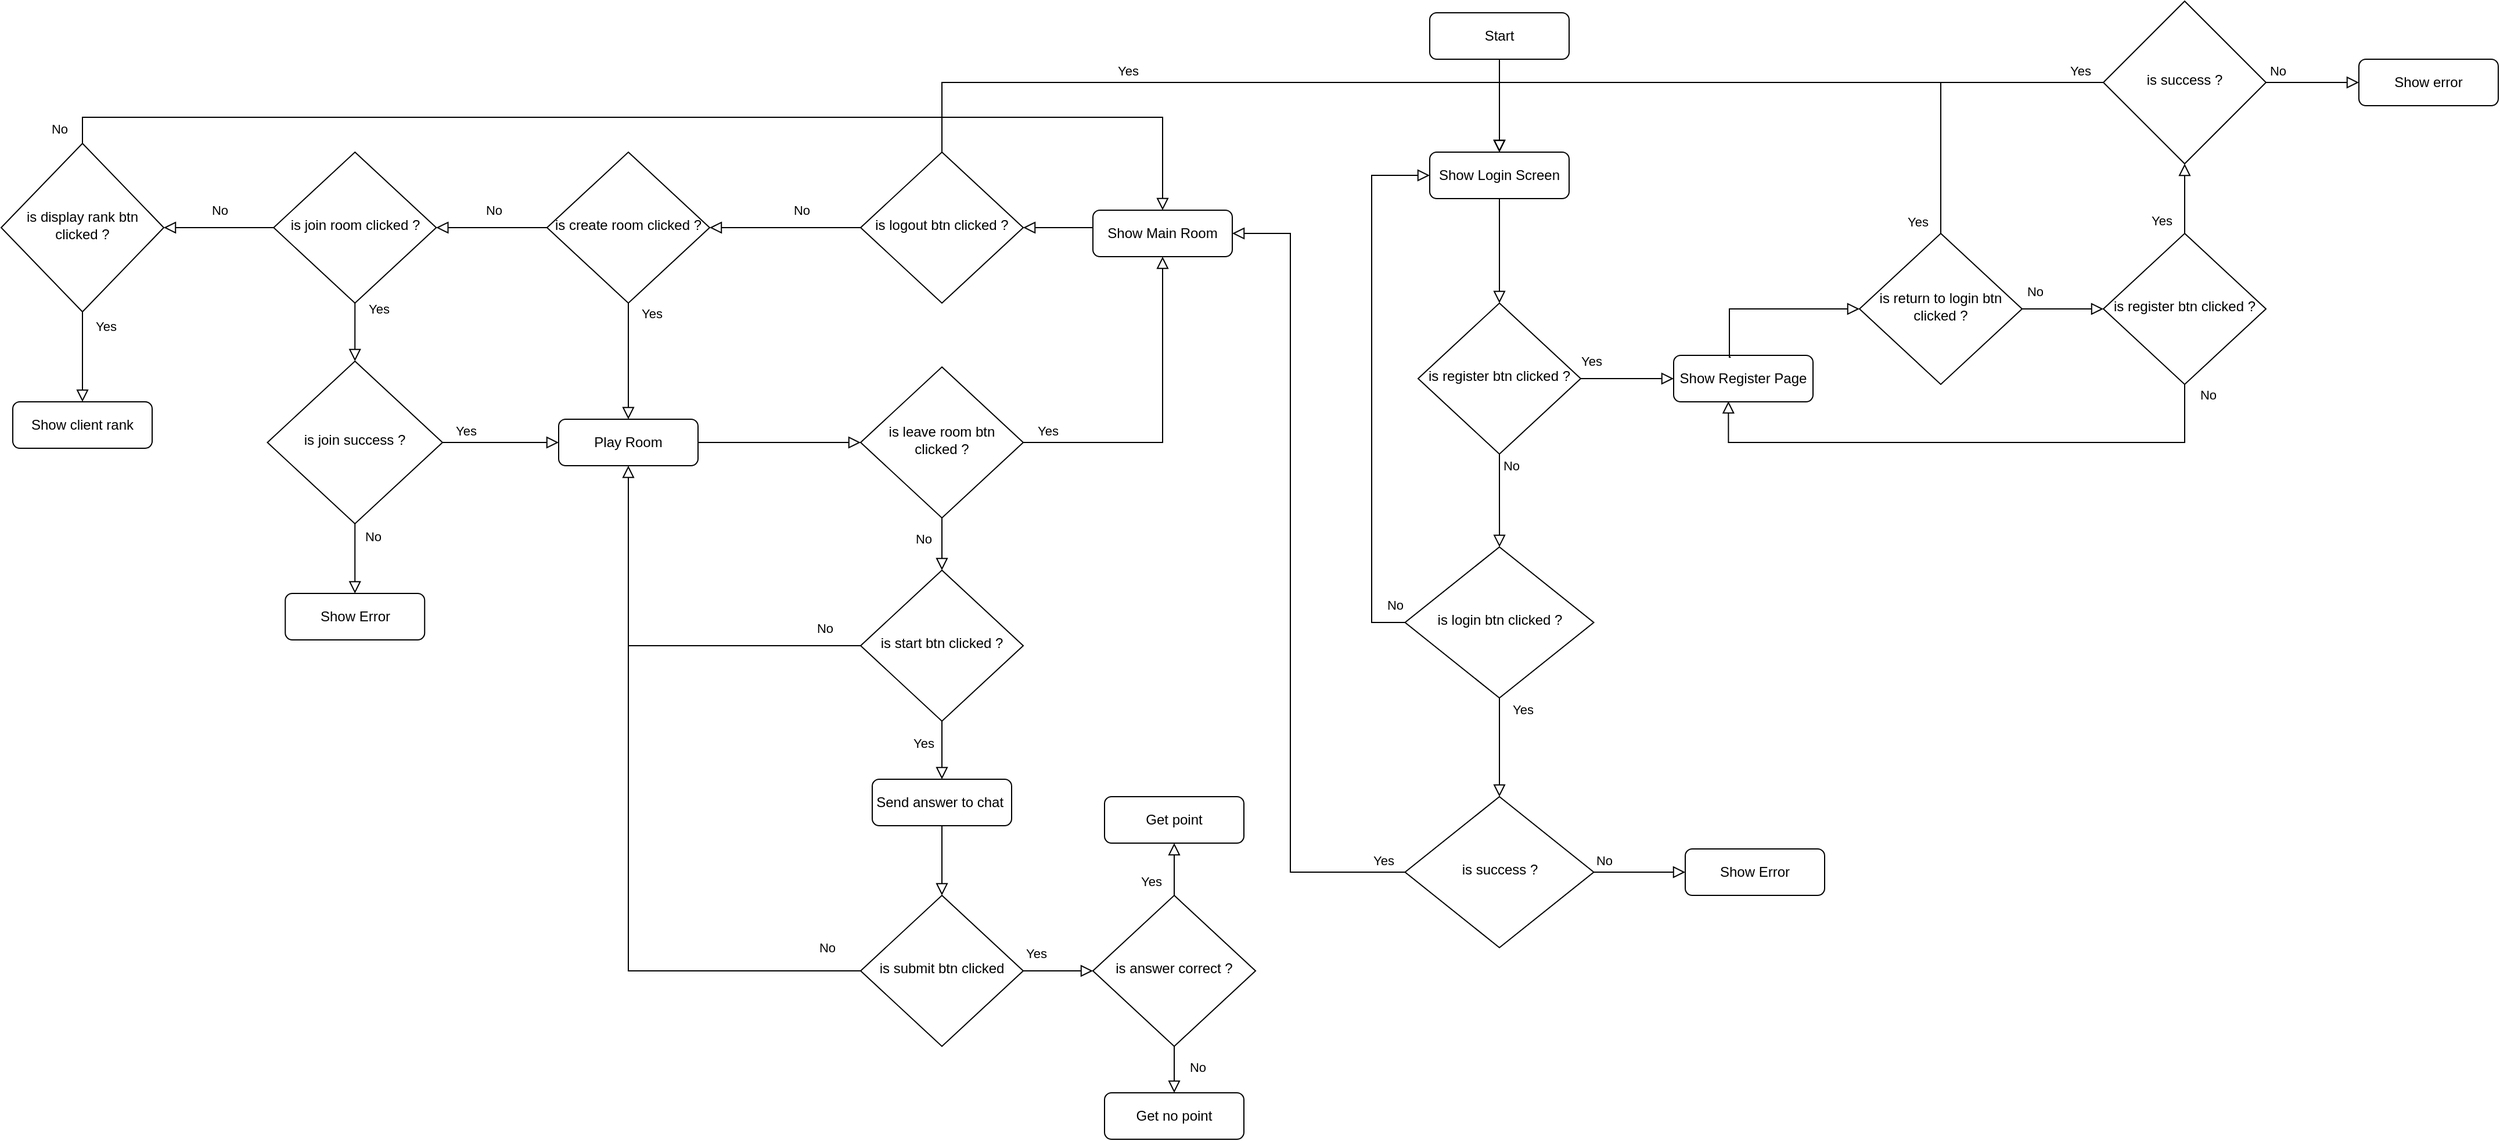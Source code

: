 <mxfile version="21.3.2" type="device">
  <diagram id="C5RBs43oDa-KdzZeNtuy" name="Page-1">
    <mxGraphModel dx="2569" dy="1658" grid="1" gridSize="10" guides="1" tooltips="1" connect="1" arrows="1" fold="1" page="1" pageScale="1" pageWidth="827" pageHeight="1169" math="0" shadow="0">
      <root>
        <mxCell id="WIyWlLk6GJQsqaUBKTNV-0" />
        <mxCell id="WIyWlLk6GJQsqaUBKTNV-1" parent="WIyWlLk6GJQsqaUBKTNV-0" />
        <mxCell id="WIyWlLk6GJQsqaUBKTNV-2" value="" style="rounded=0;html=1;jettySize=auto;orthogonalLoop=1;fontSize=11;endArrow=block;endFill=0;endSize=8;strokeWidth=1;shadow=0;labelBackgroundColor=none;edgeStyle=orthogonalEdgeStyle;" parent="WIyWlLk6GJQsqaUBKTNV-1" source="WIyWlLk6GJQsqaUBKTNV-3" target="WIyWlLk6GJQsqaUBKTNV-6" edge="1">
          <mxGeometry relative="1" as="geometry" />
        </mxCell>
        <mxCell id="WIyWlLk6GJQsqaUBKTNV-3" value="Show Login Screen" style="rounded=1;whiteSpace=wrap;html=1;fontSize=12;glass=0;strokeWidth=1;shadow=0;" parent="WIyWlLk6GJQsqaUBKTNV-1" vertex="1">
          <mxGeometry x="160" y="80" width="120" height="40" as="geometry" />
        </mxCell>
        <mxCell id="WIyWlLk6GJQsqaUBKTNV-4" value="No" style="rounded=0;html=1;jettySize=auto;orthogonalLoop=1;fontSize=11;endArrow=block;endFill=0;endSize=8;strokeWidth=1;shadow=0;labelBackgroundColor=none;edgeStyle=orthogonalEdgeStyle;" parent="WIyWlLk6GJQsqaUBKTNV-1" source="WIyWlLk6GJQsqaUBKTNV-6" target="WIyWlLk6GJQsqaUBKTNV-10" edge="1">
          <mxGeometry x="-0.749" y="10" relative="1" as="geometry">
            <mxPoint as="offset" />
          </mxGeometry>
        </mxCell>
        <mxCell id="WIyWlLk6GJQsqaUBKTNV-5" value="Yes" style="edgeStyle=orthogonalEdgeStyle;rounded=0;html=1;jettySize=auto;orthogonalLoop=1;fontSize=11;endArrow=block;endFill=0;endSize=8;strokeWidth=1;shadow=0;labelBackgroundColor=none;" parent="WIyWlLk6GJQsqaUBKTNV-1" source="WIyWlLk6GJQsqaUBKTNV-6" target="WIyWlLk6GJQsqaUBKTNV-7" edge="1">
          <mxGeometry x="-0.75" y="15" relative="1" as="geometry">
            <mxPoint x="-1" as="offset" />
          </mxGeometry>
        </mxCell>
        <mxCell id="WIyWlLk6GJQsqaUBKTNV-6" value="is register btn clicked ?" style="rhombus;whiteSpace=wrap;html=1;shadow=0;fontFamily=Helvetica;fontSize=12;align=center;strokeWidth=1;spacing=6;spacingTop=-4;" parent="WIyWlLk6GJQsqaUBKTNV-1" vertex="1">
          <mxGeometry x="150" y="210" width="140" height="130" as="geometry" />
        </mxCell>
        <mxCell id="WIyWlLk6GJQsqaUBKTNV-7" value="Show Register Page" style="rounded=1;whiteSpace=wrap;html=1;fontSize=12;glass=0;strokeWidth=1;shadow=0;" parent="WIyWlLk6GJQsqaUBKTNV-1" vertex="1">
          <mxGeometry x="370" y="255" width="120" height="40" as="geometry" />
        </mxCell>
        <mxCell id="WIyWlLk6GJQsqaUBKTNV-11" value="Show Error" style="rounded=1;whiteSpace=wrap;html=1;fontSize=12;glass=0;strokeWidth=1;shadow=0;" parent="WIyWlLk6GJQsqaUBKTNV-1" vertex="1">
          <mxGeometry x="380" y="680" width="120" height="40" as="geometry" />
        </mxCell>
        <mxCell id="WIyWlLk6GJQsqaUBKTNV-12" value="Show Main Room" style="rounded=1;whiteSpace=wrap;html=1;fontSize=12;glass=0;strokeWidth=1;shadow=0;" parent="WIyWlLk6GJQsqaUBKTNV-1" vertex="1">
          <mxGeometry x="-130" y="130" width="120" height="40" as="geometry" />
        </mxCell>
        <mxCell id="PgU1uL0J6yJZ2M55YMZ5-0" value="Start" style="rounded=1;whiteSpace=wrap;html=1;fontSize=12;glass=0;strokeWidth=1;shadow=0;" parent="WIyWlLk6GJQsqaUBKTNV-1" vertex="1">
          <mxGeometry x="160" y="-40" width="120" height="40" as="geometry" />
        </mxCell>
        <mxCell id="PgU1uL0J6yJZ2M55YMZ5-1" value="" style="rounded=0;html=1;jettySize=auto;orthogonalLoop=1;fontSize=11;endArrow=block;endFill=0;endSize=8;strokeWidth=1;shadow=0;labelBackgroundColor=none;edgeStyle=orthogonalEdgeStyle;exitX=0.5;exitY=1;exitDx=0;exitDy=0;entryX=0.5;entryY=0;entryDx=0;entryDy=0;" parent="WIyWlLk6GJQsqaUBKTNV-1" source="PgU1uL0J6yJZ2M55YMZ5-0" target="WIyWlLk6GJQsqaUBKTNV-3" edge="1">
          <mxGeometry relative="1" as="geometry">
            <mxPoint x="300" y="70" as="sourcePoint" />
            <mxPoint x="300" y="130" as="targetPoint" />
          </mxGeometry>
        </mxCell>
        <mxCell id="PgU1uL0J6yJZ2M55YMZ5-2" value="is return to login btn clicked ?" style="rhombus;whiteSpace=wrap;html=1;shadow=0;fontFamily=Helvetica;fontSize=12;align=center;strokeWidth=1;spacing=6;spacingTop=-4;" parent="WIyWlLk6GJQsqaUBKTNV-1" vertex="1">
          <mxGeometry x="530" y="150" width="140" height="130" as="geometry" />
        </mxCell>
        <mxCell id="PgU1uL0J6yJZ2M55YMZ5-4" value="" style="rounded=0;html=1;jettySize=auto;orthogonalLoop=1;fontSize=11;endArrow=block;endFill=0;endSize=8;strokeWidth=1;shadow=0;labelBackgroundColor=none;edgeStyle=orthogonalEdgeStyle;exitX=0.41;exitY=0.04;exitDx=0;exitDy=0;entryX=0;entryY=0.5;entryDx=0;entryDy=0;exitPerimeter=0;" parent="WIyWlLk6GJQsqaUBKTNV-1" source="WIyWlLk6GJQsqaUBKTNV-7" target="PgU1uL0J6yJZ2M55YMZ5-2" edge="1">
          <mxGeometry relative="1" as="geometry">
            <mxPoint x="440" y="100" as="sourcePoint" />
            <mxPoint x="440" y="160" as="targetPoint" />
            <Array as="points">
              <mxPoint x="418" y="257" />
              <mxPoint x="418" y="215" />
            </Array>
          </mxGeometry>
        </mxCell>
        <mxCell id="PgU1uL0J6yJZ2M55YMZ5-5" value="Yes" style="edgeStyle=orthogonalEdgeStyle;rounded=0;html=1;jettySize=auto;orthogonalLoop=1;fontSize=11;endArrow=block;endFill=0;endSize=8;strokeWidth=1;shadow=0;labelBackgroundColor=none;exitX=0.5;exitY=0;exitDx=0;exitDy=0;entryX=0.5;entryY=0;entryDx=0;entryDy=0;" parent="WIyWlLk6GJQsqaUBKTNV-1" source="PgU1uL0J6yJZ2M55YMZ5-2" target="WIyWlLk6GJQsqaUBKTNV-3" edge="1">
          <mxGeometry x="-0.965" y="20" relative="1" as="geometry">
            <mxPoint as="offset" />
            <mxPoint x="680" y="150" as="sourcePoint" />
            <mxPoint x="720" y="20" as="targetPoint" />
            <Array as="points">
              <mxPoint x="600" y="20" />
              <mxPoint x="220" y="20" />
            </Array>
          </mxGeometry>
        </mxCell>
        <mxCell id="PgU1uL0J6yJZ2M55YMZ5-9" value="is logout btn clicked ?" style="rhombus;whiteSpace=wrap;html=1;shadow=0;fontFamily=Helvetica;fontSize=12;align=center;strokeWidth=1;spacing=6;spacingTop=-4;" parent="WIyWlLk6GJQsqaUBKTNV-1" vertex="1">
          <mxGeometry x="-330" y="80" width="140" height="130" as="geometry" />
        </mxCell>
        <mxCell id="PgU1uL0J6yJZ2M55YMZ5-11" value="" style="rounded=0;html=1;jettySize=auto;orthogonalLoop=1;fontSize=11;endArrow=block;endFill=0;endSize=8;strokeWidth=1;shadow=0;labelBackgroundColor=none;edgeStyle=orthogonalEdgeStyle;entryX=1;entryY=0.5;entryDx=0;entryDy=0;exitX=0;exitY=0.5;exitDx=0;exitDy=0;" parent="WIyWlLk6GJQsqaUBKTNV-1" source="WIyWlLk6GJQsqaUBKTNV-12" target="PgU1uL0J6yJZ2M55YMZ5-9" edge="1">
          <mxGeometry relative="1" as="geometry">
            <mxPoint x="230" y="130" as="sourcePoint" />
            <mxPoint x="230" y="190" as="targetPoint" />
            <Array as="points">
              <mxPoint x="-130" y="145" />
            </Array>
          </mxGeometry>
        </mxCell>
        <mxCell id="PgU1uL0J6yJZ2M55YMZ5-14" value="Yes" style="edgeStyle=orthogonalEdgeStyle;rounded=0;html=1;jettySize=auto;orthogonalLoop=1;fontSize=11;endArrow=block;endFill=0;endSize=8;strokeWidth=1;shadow=0;labelBackgroundColor=none;exitX=0.5;exitY=0;exitDx=0;exitDy=0;" parent="WIyWlLk6GJQsqaUBKTNV-1" source="PgU1uL0J6yJZ2M55YMZ5-9" edge="1">
          <mxGeometry x="-0.267" y="10" relative="1" as="geometry">
            <mxPoint as="offset" />
            <mxPoint x="-260" y="180" as="sourcePoint" />
            <mxPoint x="220" y="80" as="targetPoint" />
            <Array as="points">
              <mxPoint x="-260" y="20" />
              <mxPoint x="220" y="20" />
            </Array>
          </mxGeometry>
        </mxCell>
        <mxCell id="PgU1uL0J6yJZ2M55YMZ5-16" value="No" style="edgeStyle=orthogonalEdgeStyle;rounded=0;html=1;jettySize=auto;orthogonalLoop=1;fontSize=11;endArrow=block;endFill=0;endSize=8;strokeWidth=1;shadow=0;labelBackgroundColor=none;entryX=1;entryY=0.5;entryDx=0;entryDy=0;exitX=0;exitY=0.5;exitDx=0;exitDy=0;" parent="WIyWlLk6GJQsqaUBKTNV-1" source="PgU1uL0J6yJZ2M55YMZ5-9" target="PgU1uL0J6yJZ2M55YMZ5-18" edge="1">
          <mxGeometry x="-0.231" y="-15" relative="1" as="geometry">
            <mxPoint x="-1" as="offset" />
            <mxPoint x="-310" y="225" as="sourcePoint" />
            <mxPoint x="-430" y="90" as="targetPoint" />
            <Array as="points">
              <mxPoint x="-390" y="145" />
              <mxPoint x="-390" y="145" />
            </Array>
          </mxGeometry>
        </mxCell>
        <mxCell id="PgU1uL0J6yJZ2M55YMZ5-18" value="is create room clicked ?" style="rhombus;whiteSpace=wrap;html=1;shadow=0;fontFamily=Helvetica;fontSize=12;align=center;strokeWidth=1;spacing=6;spacingTop=-4;" parent="WIyWlLk6GJQsqaUBKTNV-1" vertex="1">
          <mxGeometry x="-600" y="80" width="140" height="130" as="geometry" />
        </mxCell>
        <mxCell id="PgU1uL0J6yJZ2M55YMZ5-20" value="Play Room" style="rounded=1;whiteSpace=wrap;html=1;fontSize=12;glass=0;strokeWidth=1;shadow=0;" parent="WIyWlLk6GJQsqaUBKTNV-1" vertex="1">
          <mxGeometry x="-590" y="310" width="120" height="40" as="geometry" />
        </mxCell>
        <mxCell id="PgU1uL0J6yJZ2M55YMZ5-23" value="Yes" style="edgeStyle=orthogonalEdgeStyle;rounded=0;html=1;jettySize=auto;orthogonalLoop=1;fontSize=11;endArrow=block;endFill=0;endSize=8;strokeWidth=1;shadow=0;labelBackgroundColor=none;exitX=0.5;exitY=1;exitDx=0;exitDy=0;entryX=0.5;entryY=0;entryDx=0;entryDy=0;" parent="WIyWlLk6GJQsqaUBKTNV-1" source="PgU1uL0J6yJZ2M55YMZ5-18" target="PgU1uL0J6yJZ2M55YMZ5-20" edge="1">
          <mxGeometry x="-0.818" y="20" relative="1" as="geometry">
            <mxPoint as="offset" />
            <mxPoint x="-31" y="545" as="sourcePoint" />
            <mxPoint x="-410" y="520" as="targetPoint" />
            <Array as="points" />
          </mxGeometry>
        </mxCell>
        <mxCell id="PgU1uL0J6yJZ2M55YMZ5-26" value="No" style="edgeStyle=orthogonalEdgeStyle;rounded=0;html=1;jettySize=auto;orthogonalLoop=1;fontSize=11;endArrow=block;endFill=0;endSize=8;strokeWidth=1;shadow=0;labelBackgroundColor=none;exitX=0;exitY=0.5;exitDx=0;exitDy=0;entryX=1;entryY=0.5;entryDx=0;entryDy=0;" parent="WIyWlLk6GJQsqaUBKTNV-1" source="PgU1uL0J6yJZ2M55YMZ5-18" target="PgU1uL0J6yJZ2M55YMZ5-27" edge="1">
          <mxGeometry y="-15" relative="1" as="geometry">
            <mxPoint x="1" as="offset" />
            <mxPoint x="-413" y="190" as="sourcePoint" />
            <mxPoint x="-670" y="360" as="targetPoint" />
            <Array as="points">
              <mxPoint x="-610" y="145" />
              <mxPoint x="-610" y="145" />
            </Array>
          </mxGeometry>
        </mxCell>
        <mxCell id="PgU1uL0J6yJZ2M55YMZ5-27" value="is join room clicked ?" style="rhombus;whiteSpace=wrap;html=1;shadow=0;fontFamily=Helvetica;fontSize=12;align=center;strokeWidth=1;spacing=6;spacingTop=-4;" parent="WIyWlLk6GJQsqaUBKTNV-1" vertex="1">
          <mxGeometry x="-835.38" y="80" width="140" height="130" as="geometry" />
        </mxCell>
        <mxCell id="PgU1uL0J6yJZ2M55YMZ5-29" value="is join success ?" style="rhombus;whiteSpace=wrap;html=1;shadow=0;fontFamily=Helvetica;fontSize=12;align=center;strokeWidth=1;spacing=6;spacingTop=-4;" parent="WIyWlLk6GJQsqaUBKTNV-1" vertex="1">
          <mxGeometry x="-840.77" y="260" width="150.77" height="140" as="geometry" />
        </mxCell>
        <mxCell id="PgU1uL0J6yJZ2M55YMZ5-33" value="Show Error" style="rounded=1;whiteSpace=wrap;html=1;fontSize=12;glass=0;strokeWidth=1;shadow=0;" parent="WIyWlLk6GJQsqaUBKTNV-1" vertex="1">
          <mxGeometry x="-825.38" y="460" width="120" height="40" as="geometry" />
        </mxCell>
        <mxCell id="PgU1uL0J6yJZ2M55YMZ5-35" value="is leave room btn clicked ?" style="rhombus;whiteSpace=wrap;html=1;shadow=0;fontFamily=Helvetica;fontSize=12;align=center;strokeWidth=1;spacing=6;spacingTop=-4;" parent="WIyWlLk6GJQsqaUBKTNV-1" vertex="1">
          <mxGeometry x="-330" y="265" width="140" height="130" as="geometry" />
        </mxCell>
        <mxCell id="QiD0VKjQf3TSek_JX0Z--0" value="No" style="rounded=0;html=1;jettySize=auto;orthogonalLoop=1;fontSize=11;endArrow=block;endFill=0;endSize=8;strokeWidth=1;shadow=0;labelBackgroundColor=none;edgeStyle=orthogonalEdgeStyle;exitX=0;exitY=0.5;exitDx=0;exitDy=0;" edge="1" parent="WIyWlLk6GJQsqaUBKTNV-1" source="WIyWlLk6GJQsqaUBKTNV-10">
          <mxGeometry x="-0.962" y="-15" relative="1" as="geometry">
            <mxPoint as="offset" />
            <Array as="points">
              <mxPoint x="110" y="485" />
              <mxPoint x="110" y="100" />
            </Array>
            <mxPoint x="311" y="435" as="sourcePoint" />
            <mxPoint x="160" y="100" as="targetPoint" />
          </mxGeometry>
        </mxCell>
        <mxCell id="QiD0VKjQf3TSek_JX0Z--1" value="is success ?" style="rhombus;whiteSpace=wrap;html=1;shadow=0;fontFamily=Helvetica;fontSize=12;align=center;strokeWidth=1;spacing=6;spacingTop=-4;" vertex="1" parent="WIyWlLk6GJQsqaUBKTNV-1">
          <mxGeometry x="138.75" y="635" width="162.5" height="130" as="geometry" />
        </mxCell>
        <mxCell id="QiD0VKjQf3TSek_JX0Z--10" value="No" style="rounded=0;html=1;jettySize=auto;orthogonalLoop=1;fontSize=11;endArrow=block;endFill=0;endSize=8;strokeWidth=1;shadow=0;labelBackgroundColor=none;edgeStyle=orthogonalEdgeStyle;entryX=0;entryY=0.5;entryDx=0;entryDy=0;exitX=1;exitY=0.5;exitDx=0;exitDy=0;" edge="1" parent="WIyWlLk6GJQsqaUBKTNV-1" source="QiD0VKjQf3TSek_JX0Z--1" target="WIyWlLk6GJQsqaUBKTNV-11">
          <mxGeometry x="-0.778" y="10" relative="1" as="geometry">
            <mxPoint as="offset" />
            <mxPoint x="301.25" y="610" as="sourcePoint" />
            <mxPoint x="301.25" y="660" as="targetPoint" />
          </mxGeometry>
        </mxCell>
        <mxCell id="QiD0VKjQf3TSek_JX0Z--11" value="Yes" style="rounded=0;html=1;jettySize=auto;orthogonalLoop=1;fontSize=11;endArrow=block;endFill=0;endSize=8;strokeWidth=1;shadow=0;labelBackgroundColor=none;edgeStyle=orthogonalEdgeStyle;exitX=0;exitY=0.5;exitDx=0;exitDy=0;entryX=1;entryY=0.5;entryDx=0;entryDy=0;" edge="1" parent="WIyWlLk6GJQsqaUBKTNV-1" source="QiD0VKjQf3TSek_JX0Z--1" target="WIyWlLk6GJQsqaUBKTNV-12">
          <mxGeometry x="-0.946" y="-10" relative="1" as="geometry">
            <mxPoint as="offset" />
            <mxPoint x="40" y="600" as="sourcePoint" />
            <mxPoint x="40" y="550" as="targetPoint" />
            <Array as="points">
              <mxPoint x="40" y="700" />
              <mxPoint x="40" y="150" />
            </Array>
          </mxGeometry>
        </mxCell>
        <mxCell id="QiD0VKjQf3TSek_JX0Z--12" value="No" style="edgeStyle=orthogonalEdgeStyle;rounded=0;html=1;jettySize=auto;orthogonalLoop=1;fontSize=11;endArrow=block;endFill=0;endSize=8;strokeWidth=1;shadow=0;labelBackgroundColor=none;exitX=1;exitY=0.5;exitDx=0;exitDy=0;entryX=0;entryY=0.5;entryDx=0;entryDy=0;" edge="1" parent="WIyWlLk6GJQsqaUBKTNV-1" source="PgU1uL0J6yJZ2M55YMZ5-2" target="QiD0VKjQf3TSek_JX0Z--13">
          <mxGeometry x="-0.714" y="15" relative="1" as="geometry">
            <mxPoint x="1" as="offset" />
            <mxPoint x="660" y="114.5" as="sourcePoint" />
            <mxPoint x="740" y="114.5" as="targetPoint" />
            <Array as="points">
              <mxPoint x="710" y="215" />
              <mxPoint x="710" y="215" />
            </Array>
          </mxGeometry>
        </mxCell>
        <mxCell id="QiD0VKjQf3TSek_JX0Z--13" value="is register btn clicked ?" style="rhombus;whiteSpace=wrap;html=1;shadow=0;fontFamily=Helvetica;fontSize=12;align=center;strokeWidth=1;spacing=6;spacingTop=-4;" vertex="1" parent="WIyWlLk6GJQsqaUBKTNV-1">
          <mxGeometry x="740" y="150" width="140" height="130" as="geometry" />
        </mxCell>
        <mxCell id="QiD0VKjQf3TSek_JX0Z--16" value="is success ?" style="rhombus;whiteSpace=wrap;html=1;shadow=0;fontFamily=Helvetica;fontSize=12;align=center;strokeWidth=1;spacing=6;spacingTop=-4;" vertex="1" parent="WIyWlLk6GJQsqaUBKTNV-1">
          <mxGeometry x="740" y="-50" width="140" height="140" as="geometry" />
        </mxCell>
        <mxCell id="QiD0VKjQf3TSek_JX0Z--17" value="" style="rounded=0;html=1;jettySize=auto;orthogonalLoop=1;fontSize=11;endArrow=block;endFill=0;endSize=8;strokeWidth=1;shadow=0;labelBackgroundColor=none;edgeStyle=orthogonalEdgeStyle;" edge="1" parent="WIyWlLk6GJQsqaUBKTNV-1" target="WIyWlLk6GJQsqaUBKTNV-10">
          <mxGeometry relative="1" as="geometry">
            <mxPoint x="219.5" y="490" as="sourcePoint" />
            <mxPoint x="219.5" y="550" as="targetPoint" />
          </mxGeometry>
        </mxCell>
        <mxCell id="WIyWlLk6GJQsqaUBKTNV-10" value="is login btn clicked ?" style="rhombus;whiteSpace=wrap;html=1;shadow=0;fontFamily=Helvetica;fontSize=12;align=center;strokeWidth=1;spacing=6;spacingTop=-4;" parent="WIyWlLk6GJQsqaUBKTNV-1" vertex="1">
          <mxGeometry x="138.75" y="420" width="162.5" height="130" as="geometry" />
        </mxCell>
        <mxCell id="QiD0VKjQf3TSek_JX0Z--18" value="" style="rounded=0;html=1;jettySize=auto;orthogonalLoop=1;fontSize=11;endArrow=block;endFill=0;endSize=8;strokeWidth=1;shadow=0;labelBackgroundColor=none;edgeStyle=orthogonalEdgeStyle;exitX=0.5;exitY=1;exitDx=0;exitDy=0;entryX=0.5;entryY=0;entryDx=0;entryDy=0;" edge="1" parent="WIyWlLk6GJQsqaUBKTNV-1" source="WIyWlLk6GJQsqaUBKTNV-10" target="QiD0VKjQf3TSek_JX0Z--1">
          <mxGeometry y="20" relative="1" as="geometry">
            <mxPoint as="offset" />
            <mxPoint x="260" y="545" as="sourcePoint" />
            <mxPoint x="260" y="625" as="targetPoint" />
            <Array as="points">
              <mxPoint x="220" y="590" />
              <mxPoint x="220" y="590" />
            </Array>
          </mxGeometry>
        </mxCell>
        <mxCell id="QiD0VKjQf3TSek_JX0Z--71" value="Yes" style="edgeLabel;html=1;align=center;verticalAlign=middle;resizable=0;points=[];" vertex="1" connectable="0" parent="QiD0VKjQf3TSek_JX0Z--18">
          <mxGeometry x="-0.236" y="3" relative="1" as="geometry">
            <mxPoint x="17" y="-23" as="offset" />
          </mxGeometry>
        </mxCell>
        <mxCell id="QiD0VKjQf3TSek_JX0Z--19" value="Yes" style="rounded=0;html=1;jettySize=auto;orthogonalLoop=1;fontSize=11;endArrow=block;endFill=0;endSize=8;strokeWidth=1;shadow=0;labelBackgroundColor=none;edgeStyle=orthogonalEdgeStyle;exitX=0.5;exitY=0;exitDx=0;exitDy=0;entryX=0.5;entryY=1;entryDx=0;entryDy=0;" edge="1" parent="WIyWlLk6GJQsqaUBKTNV-1" source="QiD0VKjQf3TSek_JX0Z--13" target="QiD0VKjQf3TSek_JX0Z--16">
          <mxGeometry x="-0.667" y="20" relative="1" as="geometry">
            <mxPoint y="-1" as="offset" />
            <mxPoint x="919.5" y="120" as="sourcePoint" />
            <mxPoint x="919.5" y="40" as="targetPoint" />
          </mxGeometry>
        </mxCell>
        <mxCell id="QiD0VKjQf3TSek_JX0Z--20" value="" style="endArrow=none;html=1;rounded=0;entryX=0;entryY=0.5;entryDx=0;entryDy=0;" edge="1" parent="WIyWlLk6GJQsqaUBKTNV-1" target="QiD0VKjQf3TSek_JX0Z--16">
          <mxGeometry width="50" height="50" relative="1" as="geometry">
            <mxPoint x="600" y="20" as="sourcePoint" />
            <mxPoint x="650" y="190" as="targetPoint" />
          </mxGeometry>
        </mxCell>
        <mxCell id="QiD0VKjQf3TSek_JX0Z--21" value="Yes" style="edgeLabel;html=1;align=center;verticalAlign=middle;resizable=0;points=[];" vertex="1" connectable="0" parent="QiD0VKjQf3TSek_JX0Z--20">
          <mxGeometry x="0.148" relative="1" as="geometry">
            <mxPoint x="39" y="-10" as="offset" />
          </mxGeometry>
        </mxCell>
        <mxCell id="QiD0VKjQf3TSek_JX0Z--22" value="No" style="rounded=0;html=1;jettySize=auto;orthogonalLoop=1;fontSize=11;endArrow=block;endFill=0;endSize=8;strokeWidth=1;shadow=0;labelBackgroundColor=none;edgeStyle=orthogonalEdgeStyle;exitX=1;exitY=0.5;exitDx=0;exitDy=0;entryX=0;entryY=0.5;entryDx=0;entryDy=0;" edge="1" parent="WIyWlLk6GJQsqaUBKTNV-1" source="QiD0VKjQf3TSek_JX0Z--16" target="QiD0VKjQf3TSek_JX0Z--23">
          <mxGeometry x="-0.75" y="10" relative="1" as="geometry">
            <mxPoint as="offset" />
            <mxPoint x="820" y="160" as="sourcePoint" />
            <mxPoint x="960" y="20" as="targetPoint" />
          </mxGeometry>
        </mxCell>
        <mxCell id="QiD0VKjQf3TSek_JX0Z--23" value="Show error" style="rounded=1;whiteSpace=wrap;html=1;fontSize=12;glass=0;strokeWidth=1;shadow=0;" vertex="1" parent="WIyWlLk6GJQsqaUBKTNV-1">
          <mxGeometry x="960" width="120" height="40" as="geometry" />
        </mxCell>
        <mxCell id="QiD0VKjQf3TSek_JX0Z--25" value="" style="edgeStyle=orthogonalEdgeStyle;rounded=0;html=1;jettySize=auto;orthogonalLoop=1;fontSize=11;endArrow=block;endFill=0;endSize=8;strokeWidth=1;shadow=0;labelBackgroundColor=none;exitX=1;exitY=0.5;exitDx=0;exitDy=0;entryX=0;entryY=0.5;entryDx=0;entryDy=0;" edge="1" parent="WIyWlLk6GJQsqaUBKTNV-1" source="PgU1uL0J6yJZ2M55YMZ5-20" target="PgU1uL0J6yJZ2M55YMZ5-35">
          <mxGeometry x="-0.882" y="10" relative="1" as="geometry">
            <mxPoint as="offset" />
            <mxPoint x="-430" y="220" as="sourcePoint" />
            <mxPoint x="-310" y="470" as="targetPoint" />
            <Array as="points" />
          </mxGeometry>
        </mxCell>
        <mxCell id="QiD0VKjQf3TSek_JX0Z--26" value="Yes" style="edgeStyle=orthogonalEdgeStyle;rounded=0;html=1;jettySize=auto;orthogonalLoop=1;fontSize=11;endArrow=block;endFill=0;endSize=8;strokeWidth=1;shadow=0;labelBackgroundColor=none;entryX=0.5;entryY=1;entryDx=0;entryDy=0;exitX=1;exitY=0.5;exitDx=0;exitDy=0;" edge="1" parent="WIyWlLk6GJQsqaUBKTNV-1" source="PgU1uL0J6yJZ2M55YMZ5-35" target="WIyWlLk6GJQsqaUBKTNV-12">
          <mxGeometry x="-0.857" y="10" relative="1" as="geometry">
            <mxPoint x="1" as="offset" />
            <mxPoint x="-190" y="360" as="sourcePoint" />
            <mxPoint x="-60" y="360" as="targetPoint" />
            <Array as="points">
              <mxPoint x="-70" y="330" />
            </Array>
          </mxGeometry>
        </mxCell>
        <mxCell id="QiD0VKjQf3TSek_JX0Z--41" value="is submit btn clicked" style="rhombus;whiteSpace=wrap;html=1;shadow=0;fontFamily=Helvetica;fontSize=12;align=center;strokeWidth=1;spacing=6;spacingTop=-4;" vertex="1" parent="WIyWlLk6GJQsqaUBKTNV-1">
          <mxGeometry x="-330" y="720" width="140" height="130" as="geometry" />
        </mxCell>
        <mxCell id="QiD0VKjQf3TSek_JX0Z--43" value="is answer correct ?" style="rhombus;whiteSpace=wrap;html=1;shadow=0;fontFamily=Helvetica;fontSize=12;align=center;strokeWidth=1;spacing=6;spacingTop=-4;" vertex="1" parent="WIyWlLk6GJQsqaUBKTNV-1">
          <mxGeometry x="-130" y="720" width="140" height="130" as="geometry" />
        </mxCell>
        <mxCell id="QiD0VKjQf3TSek_JX0Z--44" value="Get point" style="rounded=1;whiteSpace=wrap;html=1;fontSize=12;glass=0;strokeWidth=1;shadow=0;" vertex="1" parent="WIyWlLk6GJQsqaUBKTNV-1">
          <mxGeometry x="-120" y="635" width="120" height="40" as="geometry" />
        </mxCell>
        <mxCell id="QiD0VKjQf3TSek_JX0Z--45" value="Yes" style="edgeStyle=orthogonalEdgeStyle;rounded=0;html=1;jettySize=auto;orthogonalLoop=1;fontSize=11;endArrow=block;endFill=0;endSize=8;strokeWidth=1;shadow=0;labelBackgroundColor=none;exitX=0.5;exitY=0;exitDx=0;exitDy=0;entryX=0.5;entryY=1;entryDx=0;entryDy=0;" edge="1" parent="WIyWlLk6GJQsqaUBKTNV-1" source="QiD0VKjQf3TSek_JX0Z--43" target="QiD0VKjQf3TSek_JX0Z--44">
          <mxGeometry x="-0.455" y="20" relative="1" as="geometry">
            <mxPoint as="offset" />
            <mxPoint x="-70" y="874.52" as="sourcePoint" />
            <mxPoint x="20" y="874.52" as="targetPoint" />
            <Array as="points" />
          </mxGeometry>
        </mxCell>
        <mxCell id="QiD0VKjQf3TSek_JX0Z--46" value="Get no point" style="rounded=1;whiteSpace=wrap;html=1;fontSize=12;glass=0;strokeWidth=1;shadow=0;" vertex="1" parent="WIyWlLk6GJQsqaUBKTNV-1">
          <mxGeometry x="-120" y="890" width="120" height="40" as="geometry" />
        </mxCell>
        <mxCell id="QiD0VKjQf3TSek_JX0Z--47" value="No" style="edgeStyle=orthogonalEdgeStyle;rounded=0;html=1;jettySize=auto;orthogonalLoop=1;fontSize=11;endArrow=block;endFill=0;endSize=8;strokeWidth=1;shadow=0;labelBackgroundColor=none;exitX=0.5;exitY=1;exitDx=0;exitDy=0;entryX=0.5;entryY=0;entryDx=0;entryDy=0;" edge="1" parent="WIyWlLk6GJQsqaUBKTNV-1" source="QiD0VKjQf3TSek_JX0Z--43" target="QiD0VKjQf3TSek_JX0Z--46">
          <mxGeometry x="-0.111" y="20" relative="1" as="geometry">
            <mxPoint as="offset" />
            <mxPoint x="-190" y="990" as="sourcePoint" />
            <mxPoint x="-60" y="990" as="targetPoint" />
            <Array as="points" />
          </mxGeometry>
        </mxCell>
        <mxCell id="QiD0VKjQf3TSek_JX0Z--51" value="No" style="edgeStyle=orthogonalEdgeStyle;rounded=0;html=1;jettySize=auto;orthogonalLoop=1;fontSize=11;endArrow=block;endFill=0;endSize=8;strokeWidth=1;shadow=0;labelBackgroundColor=none;entryX=0.5;entryY=0;entryDx=0;entryDy=0;exitX=0.5;exitY=1;exitDx=0;exitDy=0;" edge="1" parent="WIyWlLk6GJQsqaUBKTNV-1" source="PgU1uL0J6yJZ2M55YMZ5-35" target="QiD0VKjQf3TSek_JX0Z--52">
          <mxGeometry x="-0.231" y="-15" relative="1" as="geometry">
            <mxPoint x="-1" as="offset" />
            <mxPoint x="-390" y="420" as="sourcePoint" />
            <mxPoint x="-520" y="420" as="targetPoint" />
            <Array as="points" />
          </mxGeometry>
        </mxCell>
        <mxCell id="QiD0VKjQf3TSek_JX0Z--52" value="is start btn clicked ?" style="rhombus;whiteSpace=wrap;html=1;shadow=0;fontFamily=Helvetica;fontSize=12;align=center;strokeWidth=1;spacing=6;spacingTop=-4;" vertex="1" parent="WIyWlLk6GJQsqaUBKTNV-1">
          <mxGeometry x="-330" y="440" width="140" height="130" as="geometry" />
        </mxCell>
        <mxCell id="QiD0VKjQf3TSek_JX0Z--53" value="No" style="edgeStyle=orthogonalEdgeStyle;rounded=0;html=1;jettySize=auto;orthogonalLoop=1;fontSize=11;endArrow=block;endFill=0;endSize=8;strokeWidth=1;shadow=0;labelBackgroundColor=none;entryX=0.5;entryY=1;entryDx=0;entryDy=0;exitX=0;exitY=0.5;exitDx=0;exitDy=0;" edge="1" parent="WIyWlLk6GJQsqaUBKTNV-1" source="QiD0VKjQf3TSek_JX0Z--52" target="PgU1uL0J6yJZ2M55YMZ5-20">
          <mxGeometry x="-0.831" y="-15" relative="1" as="geometry">
            <mxPoint x="-1" as="offset" />
            <mxPoint x="-400" y="405" as="sourcePoint" />
            <mxPoint x="-400" y="470" as="targetPoint" />
            <Array as="points" />
          </mxGeometry>
        </mxCell>
        <mxCell id="QiD0VKjQf3TSek_JX0Z--54" value="Send answer to chat&amp;nbsp;" style="rounded=1;whiteSpace=wrap;html=1;fontSize=12;glass=0;strokeWidth=1;shadow=0;" vertex="1" parent="WIyWlLk6GJQsqaUBKTNV-1">
          <mxGeometry x="-320" y="620" width="120" height="40" as="geometry" />
        </mxCell>
        <mxCell id="QiD0VKjQf3TSek_JX0Z--55" value="Yes" style="edgeStyle=orthogonalEdgeStyle;rounded=0;html=1;jettySize=auto;orthogonalLoop=1;fontSize=11;endArrow=block;endFill=0;endSize=8;strokeWidth=1;shadow=0;labelBackgroundColor=none;entryX=0.5;entryY=0;entryDx=0;entryDy=0;exitX=0.5;exitY=1;exitDx=0;exitDy=0;" edge="1" parent="WIyWlLk6GJQsqaUBKTNV-1" source="QiD0VKjQf3TSek_JX0Z--52" target="QiD0VKjQf3TSek_JX0Z--54">
          <mxGeometry x="-0.231" y="-15" relative="1" as="geometry">
            <mxPoint x="-1" as="offset" />
            <mxPoint x="-250" y="570" as="sourcePoint" />
            <mxPoint x="-250" y="615" as="targetPoint" />
            <Array as="points" />
          </mxGeometry>
        </mxCell>
        <mxCell id="QiD0VKjQf3TSek_JX0Z--56" value="" style="edgeStyle=orthogonalEdgeStyle;rounded=0;html=1;jettySize=auto;orthogonalLoop=1;fontSize=11;endArrow=block;endFill=0;endSize=8;strokeWidth=1;shadow=0;labelBackgroundColor=none;exitX=0.5;exitY=1;exitDx=0;exitDy=0;" edge="1" parent="WIyWlLk6GJQsqaUBKTNV-1" source="QiD0VKjQf3TSek_JX0Z--54" target="QiD0VKjQf3TSek_JX0Z--41">
          <mxGeometry x="-0.231" y="-15" relative="1" as="geometry">
            <mxPoint x="-1" as="offset" />
            <mxPoint x="-230" y="675" as="sourcePoint" />
            <mxPoint x="-230" y="725" as="targetPoint" />
            <Array as="points" />
          </mxGeometry>
        </mxCell>
        <mxCell id="QiD0VKjQf3TSek_JX0Z--57" value="Yes" style="edgeStyle=orthogonalEdgeStyle;rounded=0;html=1;jettySize=auto;orthogonalLoop=1;fontSize=11;endArrow=block;endFill=0;endSize=8;strokeWidth=1;shadow=0;labelBackgroundColor=none;exitX=1;exitY=0.5;exitDx=0;exitDy=0;entryX=0;entryY=0.5;entryDx=0;entryDy=0;" edge="1" parent="WIyWlLk6GJQsqaUBKTNV-1" source="QiD0VKjQf3TSek_JX0Z--41" target="QiD0VKjQf3TSek_JX0Z--43">
          <mxGeometry x="-0.667" y="15" relative="1" as="geometry">
            <mxPoint x="1" as="offset" />
            <mxPoint x="-170" y="770" as="sourcePoint" />
            <mxPoint x="-170" y="710" as="targetPoint" />
            <Array as="points" />
          </mxGeometry>
        </mxCell>
        <mxCell id="QiD0VKjQf3TSek_JX0Z--59" value="" style="endArrow=none;html=1;rounded=0;exitX=0;exitY=0.5;exitDx=0;exitDy=0;" edge="1" parent="WIyWlLk6GJQsqaUBKTNV-1" source="QiD0VKjQf3TSek_JX0Z--41">
          <mxGeometry width="50" height="50" relative="1" as="geometry">
            <mxPoint x="-270" y="570" as="sourcePoint" />
            <mxPoint x="-530" y="500" as="targetPoint" />
            <Array as="points">
              <mxPoint x="-530" y="785" />
            </Array>
          </mxGeometry>
        </mxCell>
        <mxCell id="QiD0VKjQf3TSek_JX0Z--60" value="No" style="edgeLabel;html=1;align=center;verticalAlign=middle;resizable=0;points=[];" vertex="1" connectable="0" parent="QiD0VKjQf3TSek_JX0Z--59">
          <mxGeometry x="-0.696" relative="1" as="geometry">
            <mxPoint x="44" y="-20" as="offset" />
          </mxGeometry>
        </mxCell>
        <mxCell id="QiD0VKjQf3TSek_JX0Z--61" value="Yes" style="edgeStyle=orthogonalEdgeStyle;rounded=0;html=1;jettySize=auto;orthogonalLoop=1;fontSize=11;endArrow=block;endFill=0;endSize=8;strokeWidth=1;shadow=0;labelBackgroundColor=none;exitX=0.5;exitY=1;exitDx=0;exitDy=0;entryX=0.5;entryY=0;entryDx=0;entryDy=0;" edge="1" parent="WIyWlLk6GJQsqaUBKTNV-1" source="PgU1uL0J6yJZ2M55YMZ5-27" target="PgU1uL0J6yJZ2M55YMZ5-29">
          <mxGeometry x="-0.818" y="20" relative="1" as="geometry">
            <mxPoint as="offset" />
            <mxPoint x="-670" y="195" as="sourcePoint" />
            <mxPoint x="-670" y="295" as="targetPoint" />
            <Array as="points">
              <mxPoint x="-765" y="240" />
              <mxPoint x="-765" y="240" />
            </Array>
          </mxGeometry>
        </mxCell>
        <mxCell id="QiD0VKjQf3TSek_JX0Z--62" value="No" style="edgeStyle=orthogonalEdgeStyle;rounded=0;html=1;jettySize=auto;orthogonalLoop=1;fontSize=11;endArrow=block;endFill=0;endSize=8;strokeWidth=1;shadow=0;labelBackgroundColor=none;exitX=0.5;exitY=1;exitDx=0;exitDy=0;entryX=0.5;entryY=0;entryDx=0;entryDy=0;" edge="1" parent="WIyWlLk6GJQsqaUBKTNV-1" source="PgU1uL0J6yJZ2M55YMZ5-29" target="PgU1uL0J6yJZ2M55YMZ5-33">
          <mxGeometry x="-0.667" y="15" relative="1" as="geometry">
            <mxPoint y="1" as="offset" />
            <mxPoint x="-739.96" y="400" as="sourcePoint" />
            <mxPoint x="-739.96" y="450" as="targetPoint" />
            <Array as="points">
              <mxPoint x="-765" y="430" />
              <mxPoint x="-765" y="430" />
            </Array>
          </mxGeometry>
        </mxCell>
        <mxCell id="QiD0VKjQf3TSek_JX0Z--63" value="Yes" style="edgeStyle=orthogonalEdgeStyle;rounded=0;html=1;jettySize=auto;orthogonalLoop=1;fontSize=11;endArrow=block;endFill=0;endSize=8;strokeWidth=1;shadow=0;labelBackgroundColor=none;exitX=1;exitY=0.5;exitDx=0;exitDy=0;entryX=0;entryY=0.5;entryDx=0;entryDy=0;" edge="1" parent="WIyWlLk6GJQsqaUBKTNV-1" source="PgU1uL0J6yJZ2M55YMZ5-29" target="PgU1uL0J6yJZ2M55YMZ5-20">
          <mxGeometry x="-0.6" y="10" relative="1" as="geometry">
            <mxPoint as="offset" />
            <mxPoint x="-670" y="280" as="sourcePoint" />
            <mxPoint x="-670" y="330" as="targetPoint" />
            <Array as="points" />
          </mxGeometry>
        </mxCell>
        <mxCell id="QiD0VKjQf3TSek_JX0Z--64" value="is display rank btn clicked ?" style="rhombus;whiteSpace=wrap;html=1;shadow=0;fontFamily=Helvetica;fontSize=12;align=center;strokeWidth=1;spacing=6;spacingTop=-4;" vertex="1" parent="WIyWlLk6GJQsqaUBKTNV-1">
          <mxGeometry x="-1070" y="72.5" width="140" height="145" as="geometry" />
        </mxCell>
        <mxCell id="QiD0VKjQf3TSek_JX0Z--66" value="No" style="edgeStyle=orthogonalEdgeStyle;rounded=0;html=1;jettySize=auto;orthogonalLoop=1;fontSize=11;endArrow=block;endFill=0;endSize=8;strokeWidth=1;shadow=0;labelBackgroundColor=none;exitX=0;exitY=0.5;exitDx=0;exitDy=0;entryX=1;entryY=0.5;entryDx=0;entryDy=0;" edge="1" parent="WIyWlLk6GJQsqaUBKTNV-1" source="PgU1uL0J6yJZ2M55YMZ5-27" target="QiD0VKjQf3TSek_JX0Z--64">
          <mxGeometry y="-15" relative="1" as="geometry">
            <mxPoint x="1" as="offset" />
            <mxPoint x="-835" y="120" as="sourcePoint" />
            <mxPoint x="-930" y="120" as="targetPoint" />
            <Array as="points">
              <mxPoint x="-880" y="145" />
              <mxPoint x="-880" y="145" />
            </Array>
          </mxGeometry>
        </mxCell>
        <mxCell id="QiD0VKjQf3TSek_JX0Z--67" value="Yes" style="edgeStyle=orthogonalEdgeStyle;rounded=0;html=1;jettySize=auto;orthogonalLoop=1;fontSize=11;endArrow=block;endFill=0;endSize=8;strokeWidth=1;shadow=0;labelBackgroundColor=none;exitX=0.5;exitY=1;exitDx=0;exitDy=0;entryX=0.5;entryY=0;entryDx=0;entryDy=0;" edge="1" parent="WIyWlLk6GJQsqaUBKTNV-1" source="QiD0VKjQf3TSek_JX0Z--64" target="QiD0VKjQf3TSek_JX0Z--68">
          <mxGeometry x="-0.677" y="20" relative="1" as="geometry">
            <mxPoint as="offset" />
            <mxPoint x="-952.5" y="260" as="sourcePoint" />
            <mxPoint x="-1047.5" y="260" as="targetPoint" />
            <Array as="points" />
          </mxGeometry>
        </mxCell>
        <mxCell id="QiD0VKjQf3TSek_JX0Z--68" value="Show client rank" style="rounded=1;whiteSpace=wrap;html=1;fontSize=12;glass=0;strokeWidth=1;shadow=0;" vertex="1" parent="WIyWlLk6GJQsqaUBKTNV-1">
          <mxGeometry x="-1060" y="295" width="120" height="40" as="geometry" />
        </mxCell>
        <mxCell id="QiD0VKjQf3TSek_JX0Z--70" value="No" style="edgeStyle=orthogonalEdgeStyle;rounded=0;html=1;jettySize=auto;orthogonalLoop=1;fontSize=11;endArrow=block;endFill=0;endSize=8;strokeWidth=1;shadow=0;labelBackgroundColor=none;exitX=0.5;exitY=0;exitDx=0;exitDy=0;entryX=0.5;entryY=0;entryDx=0;entryDy=0;" edge="1" parent="WIyWlLk6GJQsqaUBKTNV-1" source="QiD0VKjQf3TSek_JX0Z--64" target="WIyWlLk6GJQsqaUBKTNV-12">
          <mxGeometry x="-0.976" y="20" relative="1" as="geometry">
            <mxPoint as="offset" />
            <mxPoint x="-960" y="40" as="sourcePoint" />
            <mxPoint x="-865" y="40" as="targetPoint" />
            <Array as="points">
              <mxPoint x="-1000" y="50" />
              <mxPoint x="-70" y="50" />
            </Array>
          </mxGeometry>
        </mxCell>
        <mxCell id="QiD0VKjQf3TSek_JX0Z--72" value="No" style="rounded=0;html=1;jettySize=auto;orthogonalLoop=1;fontSize=11;endArrow=block;endFill=0;endSize=8;strokeWidth=1;shadow=0;labelBackgroundColor=none;edgeStyle=orthogonalEdgeStyle;exitX=0.5;exitY=1;exitDx=0;exitDy=0;entryX=0.393;entryY=0.987;entryDx=0;entryDy=0;entryPerimeter=0;" edge="1" parent="WIyWlLk6GJQsqaUBKTNV-1" source="QiD0VKjQf3TSek_JX0Z--13" target="WIyWlLk6GJQsqaUBKTNV-7">
          <mxGeometry x="-0.958" y="20" relative="1" as="geometry">
            <mxPoint y="-1" as="offset" />
            <mxPoint x="800" y="340" as="sourcePoint" />
            <mxPoint x="410" y="330" as="targetPoint" />
            <Array as="points">
              <mxPoint x="810" y="330" />
              <mxPoint x="417" y="330" />
            </Array>
          </mxGeometry>
        </mxCell>
      </root>
    </mxGraphModel>
  </diagram>
</mxfile>

